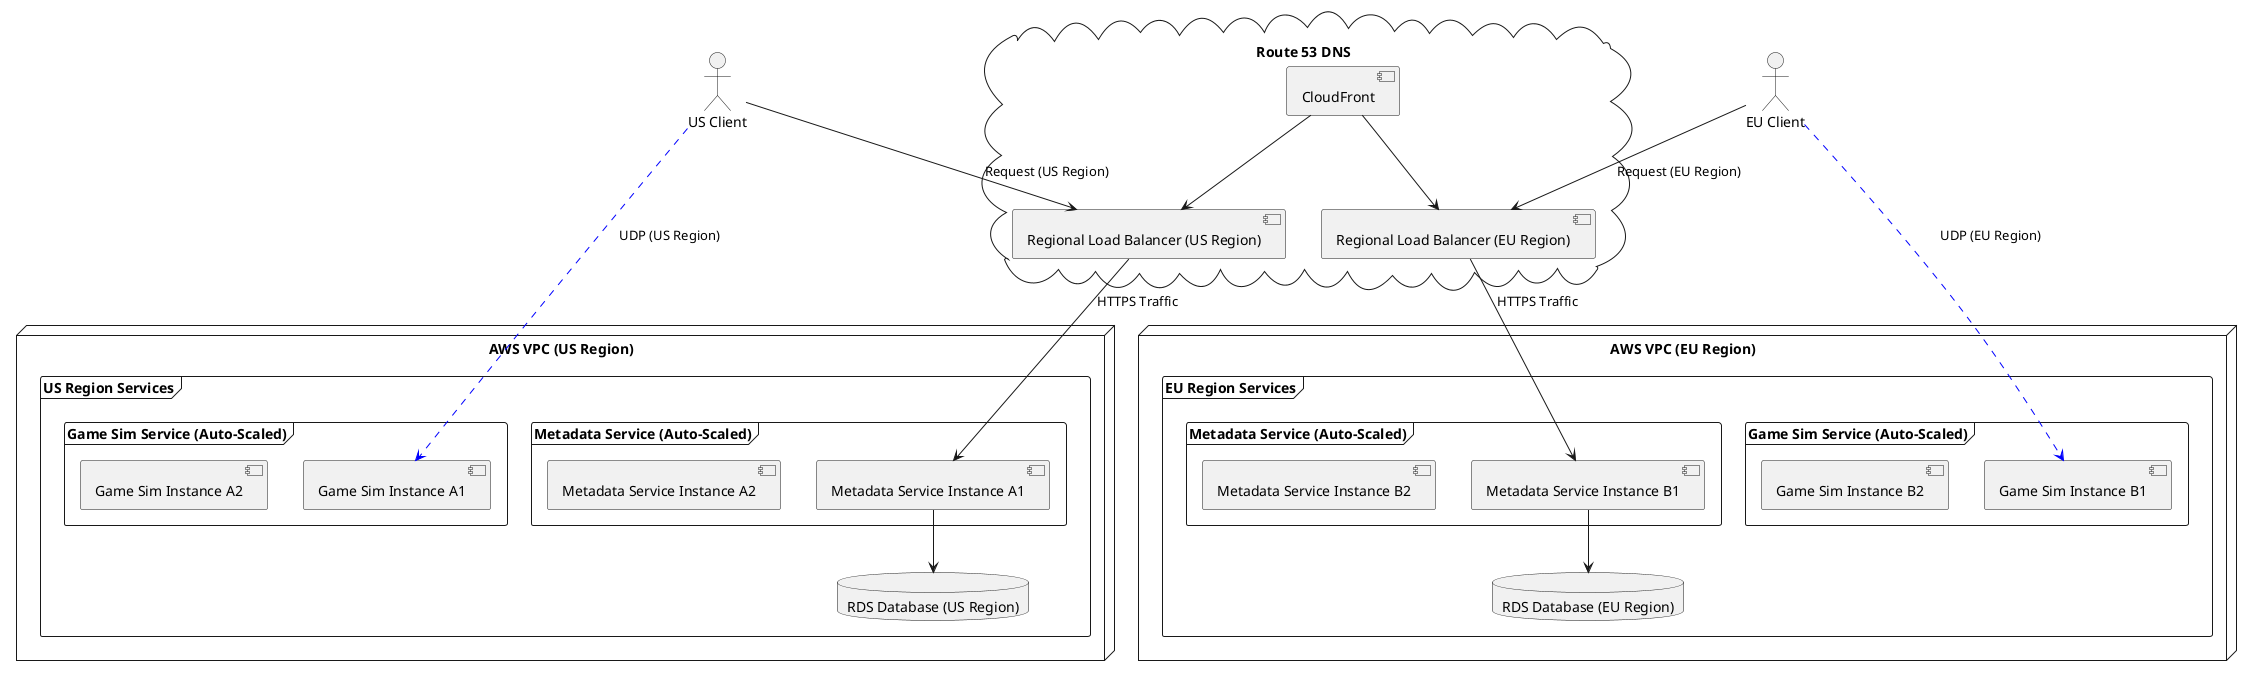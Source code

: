 @startuml Regional
actor "US Client" as USClient
actor "EU Client" as EUClient

cloud "Route 53 DNS" {
    [CloudFront] --> [Regional Load Balancer (US Region)]
    [CloudFront] --> [Regional Load Balancer (EU Region)]
}

node "AWS VPC (US Region)" {
    frame "US Region Services" {
        frame "Metadata Service (Auto-Scaled)" as MetadataServiceA {
            [Metadata Service Instance A1]
            [Metadata Service Instance A2]
        }
        frame "Game Sim Service (Auto-Scaled)" as GameSimServiceA {
            [Game Sim Instance A1]
            [Game Sim Instance A2]
        }
        database "RDS Database (US Region)" as RDS_A
    }
}

node "AWS VPC (EU Region)" {
    frame "EU Region Services" {
        frame "Metadata Service (Auto-Scaled)" as MetadataServiceB {
            [Metadata Service Instance B1]
            [Metadata Service Instance B2]
        }
        frame "Game Sim Service (Auto-Scaled)" as GameSimServiceB {
            [Game Sim Instance B1]
            [Game Sim Instance B2]
        }
        database "RDS Database (EU Region)" as RDS_B
    }
}

' Client Regional Routing
USClient --> [Regional Load Balancer (US Region)] : Request (US Region)
EUClient --> [Regional Load Balancer (EU Region)] : Request (EU Region)

' API Flow US Region
[Regional Load Balancer (US Region)] --> [Metadata Service Instance A1] : HTTPS Traffic
[Metadata Service Instance A1] --> RDS_A

' API Flow EU Region
[Regional Load Balancer (EU Region)] --> [Metadata Service Instance B1] : HTTPS Traffic
[Metadata Service Instance B1] --> RDS_B

' UDP Connection US Region
USClient -[#blue,dashed]-> [Game Sim Instance A1] : UDP (US Region)

' UDP Connection EU Region
EUClient -[#blue,dashed]-> [Game Sim Instance B1] : UDP (EU Region)
@enduml
